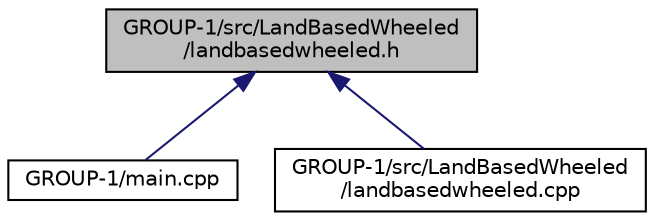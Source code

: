 digraph "GROUP-1/src/LandBasedWheeled/landbasedwheeled.h"
{
 // LATEX_PDF_SIZE
  edge [fontname="Helvetica",fontsize="10",labelfontname="Helvetica",labelfontsize="10"];
  node [fontname="Helvetica",fontsize="10",shape=record];
  Node1 [label="GROUP-1/src/LandBasedWheeled\l/landbasedwheeled.h",height=0.2,width=0.4,color="black", fillcolor="grey75", style="filled", fontcolor="black",tooltip=" "];
  Node1 -> Node2 [dir="back",color="midnightblue",fontsize="10",style="solid",fontname="Helvetica"];
  Node2 [label="GROUP-1/main.cpp",height=0.2,width=0.4,color="black", fillcolor="white", style="filled",URL="$df/d0a/main_8cpp.html",tooltip=" "];
  Node1 -> Node3 [dir="back",color="midnightblue",fontsize="10",style="solid",fontname="Helvetica"];
  Node3 [label="GROUP-1/src/LandBasedWheeled\l/landbasedwheeled.cpp",height=0.2,width=0.4,color="black", fillcolor="white", style="filled",URL="$d2/d84/landbasedwheeled_8cpp.html",tooltip=" "];
}
